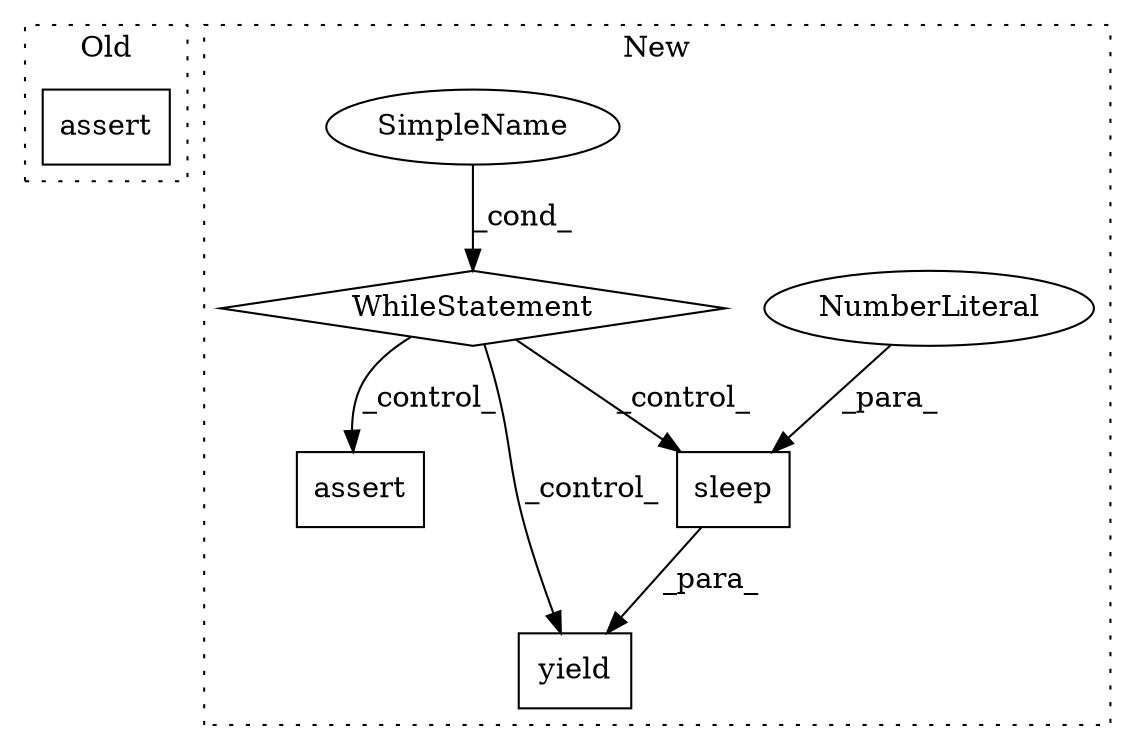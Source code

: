 digraph G {
subgraph cluster0 {
1 [label="assert" a="6" s="34665" l="7" shape="box"];
label = "Old";
style="dotted";
}
subgraph cluster1 {
2 [label="sleep" a="32" s="34244,34253" l="6,1" shape="box"];
3 [label="NumberLiteral" a="34" s="34250" l="3" shape="ellipse"];
4 [label="SimpleName" a="42" s="" l="" shape="ellipse"];
5 [label="WhileStatement" a="61" s="34204,34223" l="7,2" shape="diamond"];
6 [label="assert" a="6" s="34262" l="7" shape="box"];
7 [label="yield" a="112" s="34233" l="7" shape="box"];
label = "New";
style="dotted";
}
2 -> 7 [label="_para_"];
3 -> 2 [label="_para_"];
4 -> 5 [label="_cond_"];
5 -> 6 [label="_control_"];
5 -> 2 [label="_control_"];
5 -> 7 [label="_control_"];
}
